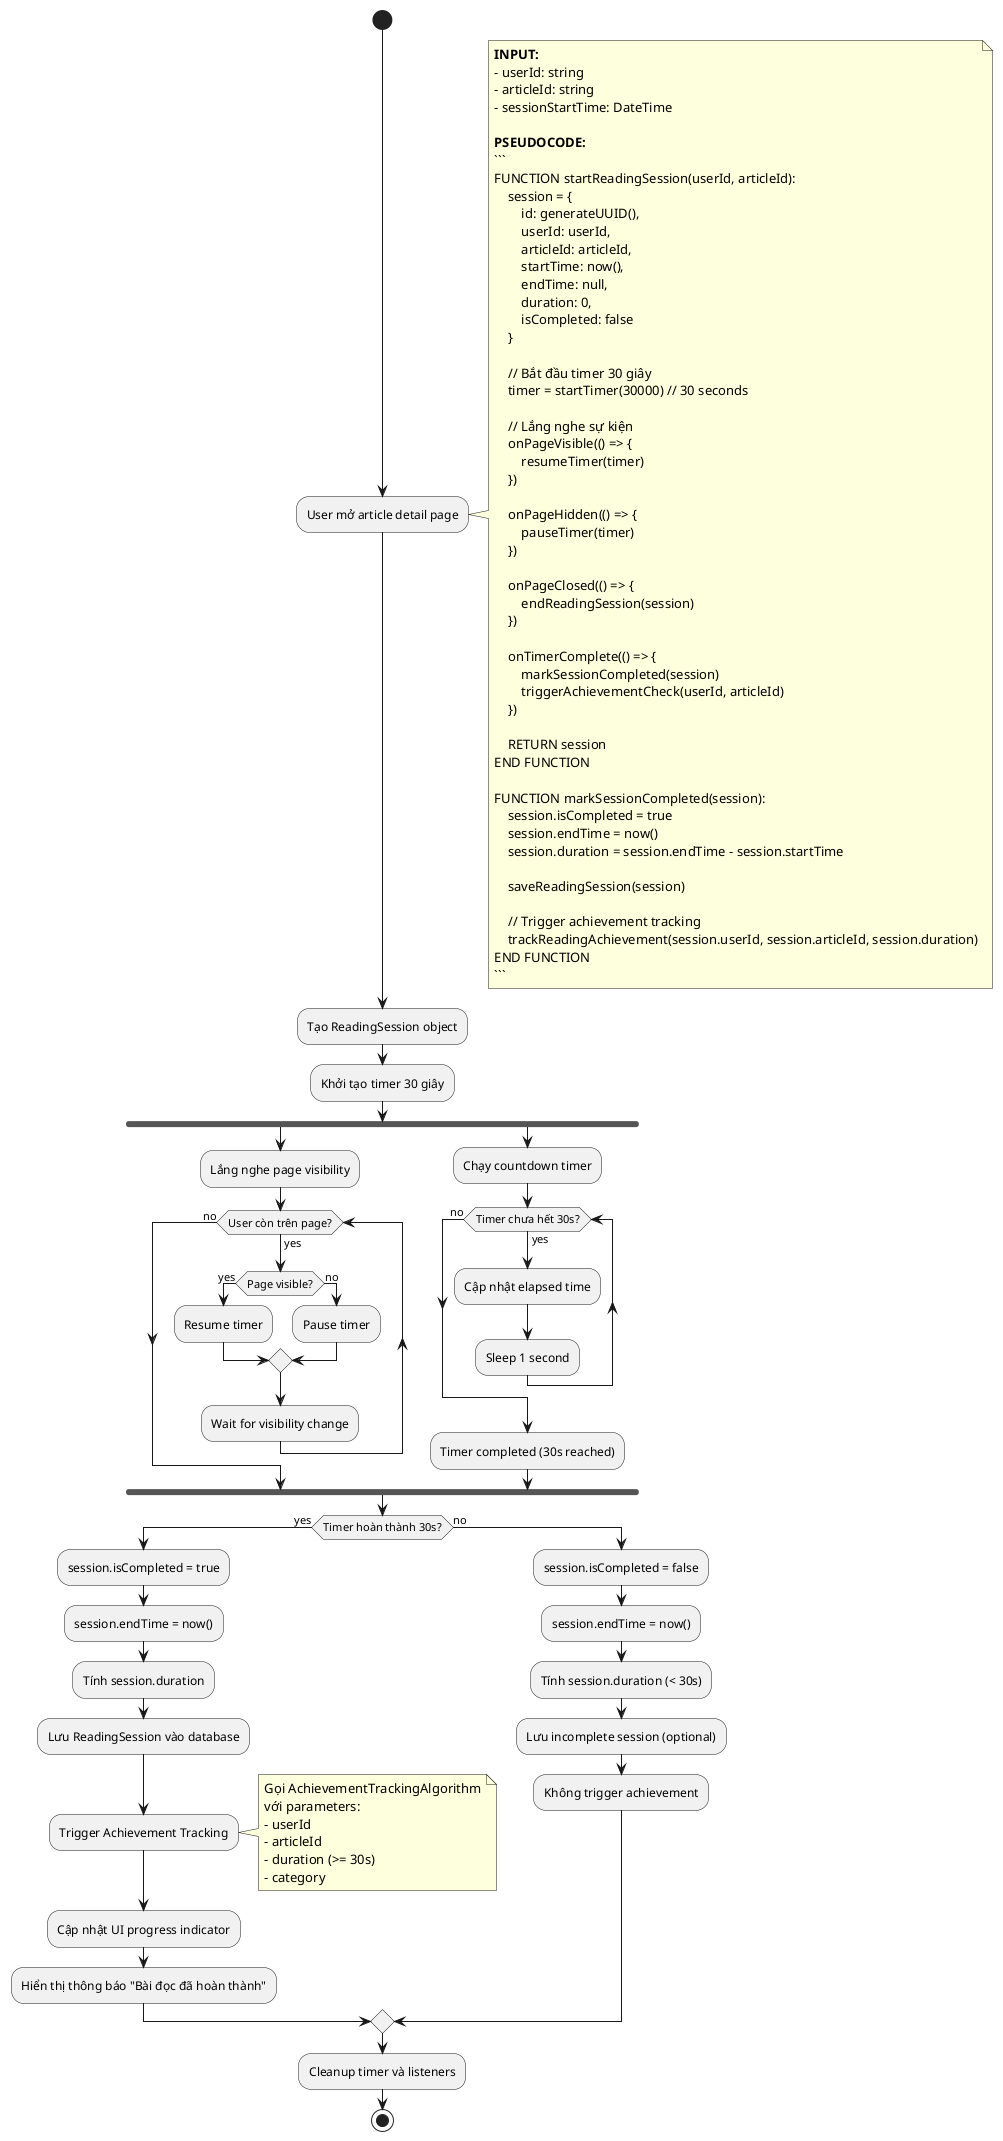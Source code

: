 @startuml ReadingSessionTrackingAlgorithm

start

:User mở article detail page;
note right
**INPUT:**
- userId: string
- articleId: string
- sessionStartTime: DateTime

**PSEUDOCODE:**
```
FUNCTION startReadingSession(userId, articleId):
    session = {
        id: generateUUID(),
        userId: userId,
        articleId: articleId,
        startTime: now(),
        endTime: null,
        duration: 0,
        isCompleted: false
    }
    
    // Bắt đầu timer 30 giây
    timer = startTimer(30000) // 30 seconds
    
    // Lắng nghe sự kiện
    onPageVisible(() => {
        resumeTimer(timer)
    })
    
    onPageHidden(() => {
        pauseTimer(timer)
    })
    
    onPageClosed(() => {
        endReadingSession(session)
    })
    
    onTimerComplete(() => {
        markSessionCompleted(session)
        triggerAchievementCheck(userId, articleId)
    })
    
    RETURN session
END FUNCTION

FUNCTION markSessionCompleted(session):
    session.isCompleted = true
    session.endTime = now()
    session.duration = session.endTime - session.startTime
    
    saveReadingSession(session)
    
    // Trigger achievement tracking
    trackReadingAchievement(session.userId, session.articleId, session.duration)
END FUNCTION
```
end note

:Tạo ReadingSession object;
:Khởi tạo timer 30 giây;

fork
    :Lắng nghe page visibility;
    while (User còn trên page?) is (yes)
        if (Page visible?) then (yes)
            :Resume timer;
        else (no)
            :Pause timer;
        endif
        :Wait for visibility change;
    endwhile (no)
fork again
    :Chạy countdown timer;
    while (Timer chưa hết 30s?) is (yes)
        :Cập nhật elapsed time;
        :Sleep 1 second;
    endwhile (no)
    :Timer completed (30s reached);
end fork

if (Timer hoàn thành 30s?) then (yes)
    :session.isCompleted = true;
    :session.endTime = now();
    :Tính session.duration;
    
    :Lưu ReadingSession vào database;
    
    :Trigger Achievement Tracking;
    note right
    Gọi AchievementTrackingAlgorithm
    với parameters:
    - userId
    - articleId  
    - duration (>= 30s)
    - category
    end note
    
    :Cập nhật UI progress indicator;
    :Hiển thị thông báo "Bài đọc đã hoàn thành";
    
else (no)
    :session.isCompleted = false;
    :session.endTime = now();
    :Tính session.duration (< 30s);
    
    :Lưu incomplete session (optional);
    :Không trigger achievement;
endif

:Cleanup timer và listeners;

stop

@enduml
